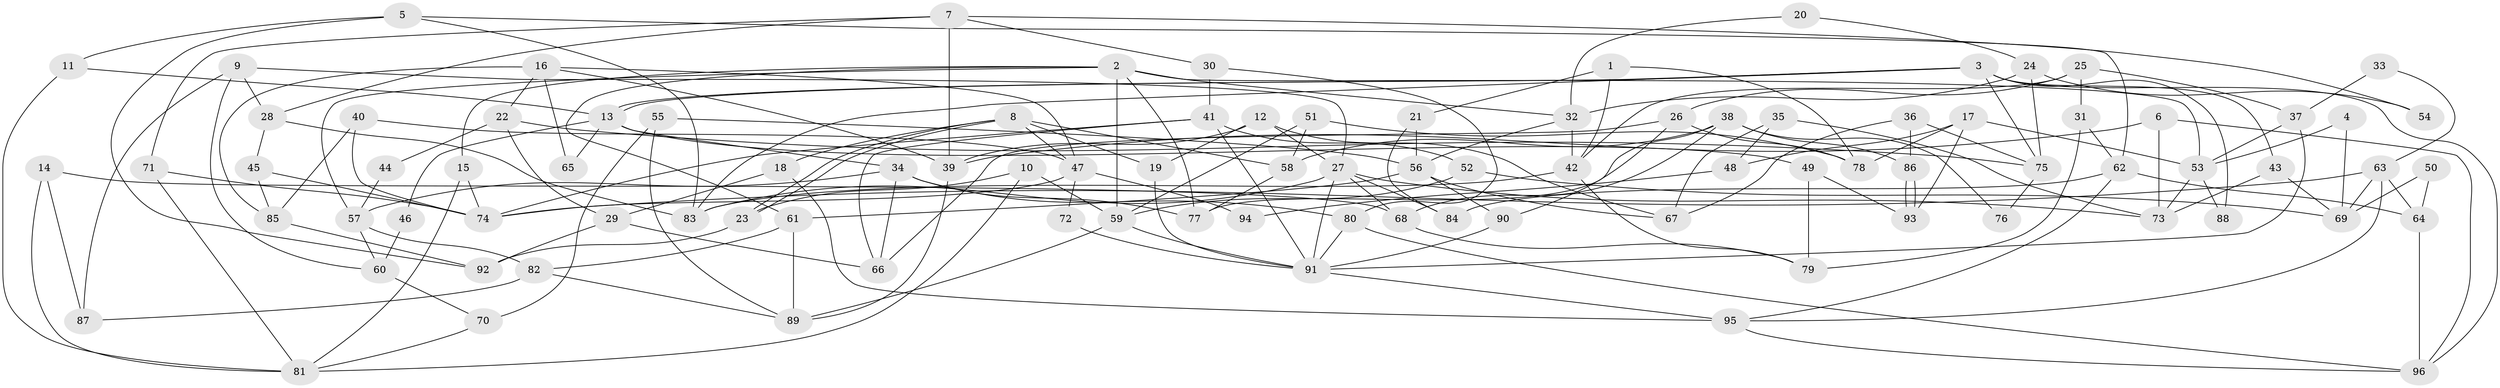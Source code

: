 // coarse degree distribution, {5: 0.11475409836065574, 9: 0.06557377049180328, 10: 0.03278688524590164, 2: 0.13114754098360656, 7: 0.13114754098360656, 3: 0.18032786885245902, 8: 0.04918032786885246, 4: 0.19672131147540983, 6: 0.09836065573770492}
// Generated by graph-tools (version 1.1) at 2025/52/02/27/25 19:52:05]
// undirected, 96 vertices, 192 edges
graph export_dot {
graph [start="1"]
  node [color=gray90,style=filled];
  1;
  2;
  3;
  4;
  5;
  6;
  7;
  8;
  9;
  10;
  11;
  12;
  13;
  14;
  15;
  16;
  17;
  18;
  19;
  20;
  21;
  22;
  23;
  24;
  25;
  26;
  27;
  28;
  29;
  30;
  31;
  32;
  33;
  34;
  35;
  36;
  37;
  38;
  39;
  40;
  41;
  42;
  43;
  44;
  45;
  46;
  47;
  48;
  49;
  50;
  51;
  52;
  53;
  54;
  55;
  56;
  57;
  58;
  59;
  60;
  61;
  62;
  63;
  64;
  65;
  66;
  67;
  68;
  69;
  70;
  71;
  72;
  73;
  74;
  75;
  76;
  77;
  78;
  79;
  80;
  81;
  82;
  83;
  84;
  85;
  86;
  87;
  88;
  89;
  90;
  91;
  92;
  93;
  94;
  95;
  96;
  1 -- 21;
  1 -- 78;
  1 -- 42;
  2 -- 32;
  2 -- 15;
  2 -- 53;
  2 -- 57;
  2 -- 59;
  2 -- 61;
  2 -- 77;
  3 -- 13;
  3 -- 13;
  3 -- 43;
  3 -- 75;
  3 -- 83;
  3 -- 88;
  3 -- 96;
  4 -- 53;
  4 -- 69;
  5 -- 62;
  5 -- 83;
  5 -- 11;
  5 -- 92;
  6 -- 96;
  6 -- 39;
  6 -- 73;
  7 -- 30;
  7 -- 28;
  7 -- 39;
  7 -- 54;
  7 -- 71;
  8 -- 23;
  8 -- 23;
  8 -- 18;
  8 -- 19;
  8 -- 47;
  8 -- 58;
  9 -- 28;
  9 -- 87;
  9 -- 27;
  9 -- 60;
  10 -- 81;
  10 -- 59;
  10 -- 23;
  11 -- 13;
  11 -- 81;
  12 -- 27;
  12 -- 39;
  12 -- 19;
  12 -- 67;
  13 -- 34;
  13 -- 46;
  13 -- 49;
  13 -- 65;
  14 -- 68;
  14 -- 81;
  14 -- 87;
  15 -- 74;
  15 -- 81;
  16 -- 39;
  16 -- 85;
  16 -- 22;
  16 -- 47;
  16 -- 65;
  17 -- 93;
  17 -- 53;
  17 -- 48;
  17 -- 78;
  18 -- 95;
  18 -- 29;
  19 -- 91;
  20 -- 24;
  20 -- 32;
  21 -- 84;
  21 -- 56;
  22 -- 75;
  22 -- 29;
  22 -- 44;
  23 -- 92;
  24 -- 32;
  24 -- 75;
  24 -- 54;
  25 -- 37;
  25 -- 26;
  25 -- 31;
  25 -- 42;
  26 -- 66;
  26 -- 78;
  26 -- 90;
  27 -- 83;
  27 -- 68;
  27 -- 73;
  27 -- 84;
  27 -- 91;
  28 -- 83;
  28 -- 45;
  29 -- 92;
  29 -- 66;
  30 -- 41;
  30 -- 80;
  31 -- 62;
  31 -- 79;
  32 -- 56;
  32 -- 42;
  33 -- 37;
  33 -- 63;
  34 -- 77;
  34 -- 57;
  34 -- 66;
  34 -- 80;
  35 -- 73;
  35 -- 67;
  35 -- 48;
  36 -- 67;
  36 -- 86;
  36 -- 75;
  37 -- 91;
  37 -- 53;
  38 -- 68;
  38 -- 58;
  38 -- 76;
  38 -- 77;
  38 -- 86;
  39 -- 89;
  40 -- 47;
  40 -- 74;
  40 -- 85;
  41 -- 66;
  41 -- 91;
  41 -- 52;
  41 -- 74;
  42 -- 79;
  42 -- 83;
  43 -- 69;
  43 -- 73;
  44 -- 57;
  45 -- 74;
  45 -- 85;
  46 -- 60;
  47 -- 72;
  47 -- 74;
  47 -- 94;
  48 -- 94;
  49 -- 79;
  49 -- 93;
  50 -- 69;
  50 -- 64;
  51 -- 58;
  51 -- 59;
  51 -- 78;
  52 -- 59;
  52 -- 69;
  53 -- 73;
  53 -- 88;
  55 -- 89;
  55 -- 56;
  55 -- 70;
  56 -- 90;
  56 -- 61;
  56 -- 67;
  57 -- 60;
  57 -- 82;
  58 -- 77;
  59 -- 91;
  59 -- 89;
  60 -- 70;
  61 -- 89;
  61 -- 82;
  62 -- 64;
  62 -- 95;
  62 -- 84;
  63 -- 95;
  63 -- 74;
  63 -- 64;
  63 -- 69;
  64 -- 96;
  68 -- 79;
  70 -- 81;
  71 -- 74;
  71 -- 81;
  72 -- 91;
  75 -- 76;
  80 -- 91;
  80 -- 96;
  82 -- 87;
  82 -- 89;
  85 -- 92;
  86 -- 93;
  86 -- 93;
  90 -- 91;
  91 -- 95;
  95 -- 96;
}

